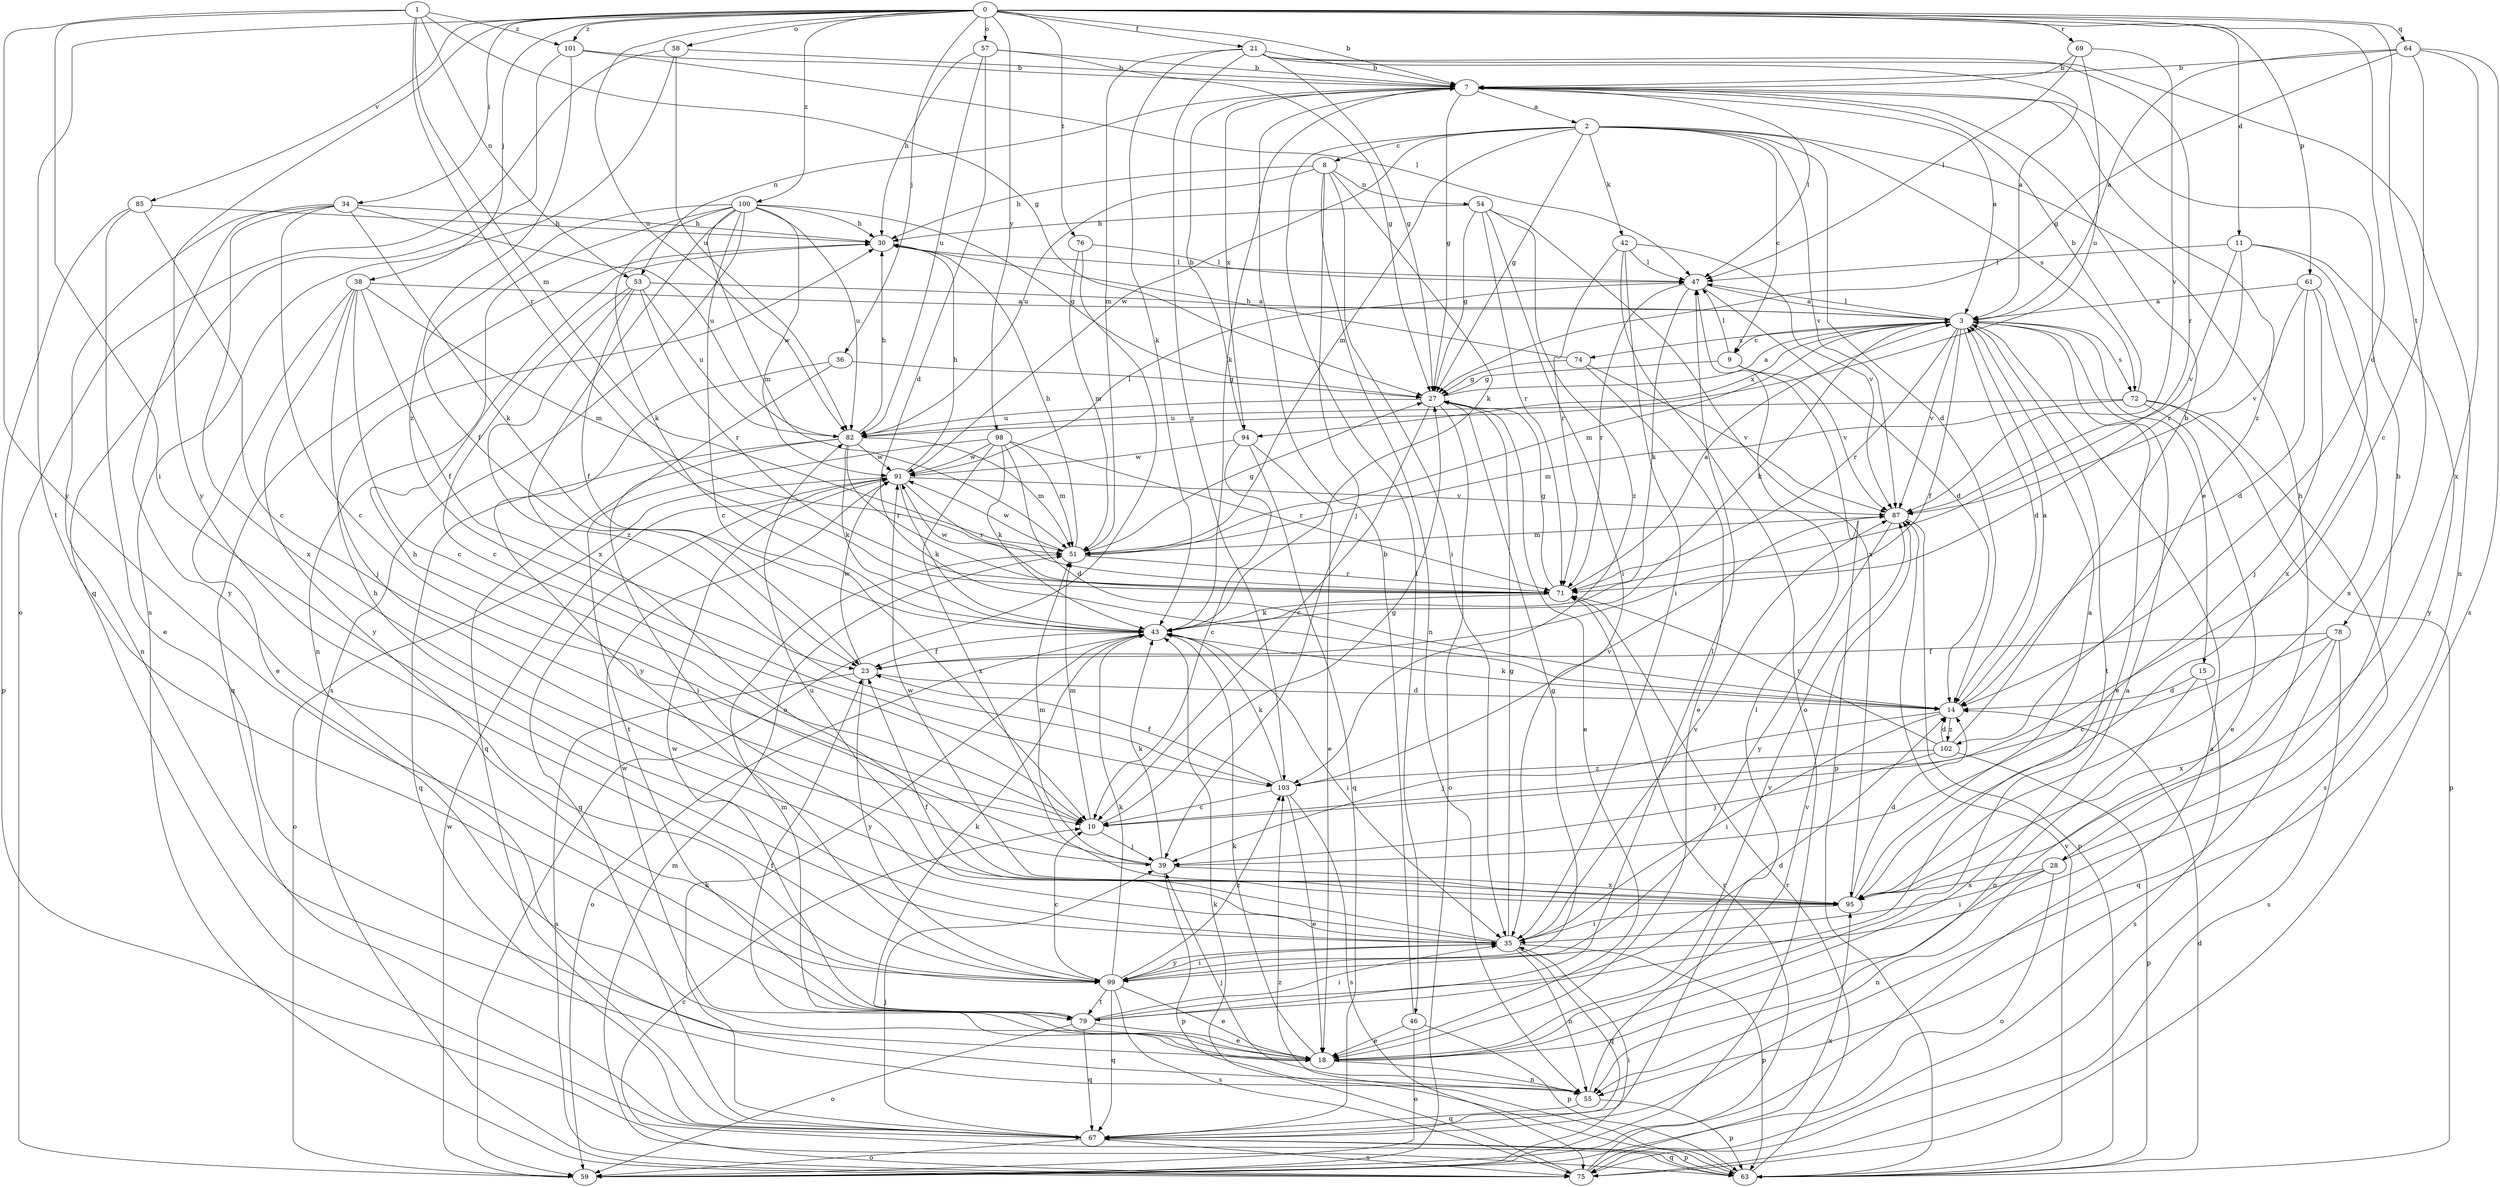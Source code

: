 strict digraph  {
0;
1;
2;
3;
7;
8;
9;
10;
11;
14;
15;
18;
21;
23;
27;
28;
30;
34;
35;
36;
38;
39;
42;
43;
46;
47;
51;
53;
54;
55;
57;
58;
59;
61;
63;
64;
67;
69;
71;
72;
74;
75;
76;
78;
79;
82;
85;
87;
91;
94;
95;
98;
99;
100;
101;
102;
103;
0 -> 7  [label=b];
0 -> 11  [label=d];
0 -> 14  [label=d];
0 -> 21  [label=f];
0 -> 34  [label=i];
0 -> 36  [label=j];
0 -> 38  [label=j];
0 -> 57  [label=o];
0 -> 58  [label=o];
0 -> 61  [label=p];
0 -> 64  [label=q];
0 -> 69  [label=r];
0 -> 76  [label=t];
0 -> 78  [label=t];
0 -> 79  [label=t];
0 -> 82  [label=u];
0 -> 85  [label=v];
0 -> 98  [label=y];
0 -> 99  [label=y];
0 -> 100  [label=z];
0 -> 101  [label=z];
1 -> 27  [label=g];
1 -> 35  [label=i];
1 -> 51  [label=m];
1 -> 53  [label=n];
1 -> 71  [label=r];
1 -> 99  [label=y];
1 -> 101  [label=z];
2 -> 8  [label=c];
2 -> 9  [label=c];
2 -> 14  [label=d];
2 -> 27  [label=g];
2 -> 28  [label=h];
2 -> 42  [label=k];
2 -> 46  [label=l];
2 -> 51  [label=m];
2 -> 72  [label=s];
2 -> 87  [label=v];
2 -> 91  [label=w];
3 -> 9  [label=c];
3 -> 14  [label=d];
3 -> 15  [label=e];
3 -> 18  [label=e];
3 -> 23  [label=f];
3 -> 43  [label=k];
3 -> 47  [label=l];
3 -> 51  [label=m];
3 -> 71  [label=r];
3 -> 72  [label=s];
3 -> 74  [label=s];
3 -> 79  [label=t];
3 -> 87  [label=v];
3 -> 94  [label=x];
7 -> 2  [label=a];
7 -> 3  [label=a];
7 -> 27  [label=g];
7 -> 43  [label=k];
7 -> 47  [label=l];
7 -> 53  [label=n];
7 -> 94  [label=x];
7 -> 102  [label=z];
8 -> 30  [label=h];
8 -> 35  [label=i];
8 -> 39  [label=j];
8 -> 43  [label=k];
8 -> 54  [label=n];
8 -> 55  [label=n];
8 -> 82  [label=u];
9 -> 27  [label=g];
9 -> 47  [label=l];
9 -> 63  [label=p];
9 -> 87  [label=v];
10 -> 27  [label=g];
10 -> 39  [label=j];
10 -> 51  [label=m];
11 -> 47  [label=l];
11 -> 71  [label=r];
11 -> 87  [label=v];
11 -> 95  [label=x];
11 -> 99  [label=y];
14 -> 3  [label=a];
14 -> 35  [label=i];
14 -> 39  [label=j];
14 -> 43  [label=k];
14 -> 102  [label=z];
15 -> 14  [label=d];
15 -> 55  [label=n];
15 -> 75  [label=s];
18 -> 3  [label=a];
18 -> 23  [label=f];
18 -> 43  [label=k];
18 -> 51  [label=m];
18 -> 55  [label=n];
18 -> 87  [label=v];
18 -> 91  [label=w];
21 -> 3  [label=a];
21 -> 7  [label=b];
21 -> 27  [label=g];
21 -> 43  [label=k];
21 -> 51  [label=m];
21 -> 55  [label=n];
21 -> 71  [label=r];
21 -> 103  [label=z];
23 -> 14  [label=d];
23 -> 75  [label=s];
23 -> 91  [label=w];
23 -> 99  [label=y];
27 -> 3  [label=a];
27 -> 10  [label=c];
27 -> 18  [label=e];
27 -> 59  [label=o];
27 -> 82  [label=u];
28 -> 7  [label=b];
28 -> 35  [label=i];
28 -> 55  [label=n];
28 -> 59  [label=o];
28 -> 95  [label=x];
30 -> 47  [label=l];
30 -> 67  [label=q];
34 -> 10  [label=c];
34 -> 30  [label=h];
34 -> 43  [label=k];
34 -> 55  [label=n];
34 -> 82  [label=u];
34 -> 95  [label=x];
34 -> 99  [label=y];
35 -> 23  [label=f];
35 -> 27  [label=g];
35 -> 30  [label=h];
35 -> 55  [label=n];
35 -> 63  [label=p];
35 -> 67  [label=q];
35 -> 82  [label=u];
35 -> 87  [label=v];
35 -> 99  [label=y];
36 -> 27  [label=g];
36 -> 67  [label=q];
36 -> 99  [label=y];
38 -> 3  [label=a];
38 -> 10  [label=c];
38 -> 18  [label=e];
38 -> 23  [label=f];
38 -> 39  [label=j];
38 -> 51  [label=m];
38 -> 99  [label=y];
39 -> 30  [label=h];
39 -> 43  [label=k];
39 -> 51  [label=m];
39 -> 63  [label=p];
39 -> 95  [label=x];
42 -> 35  [label=i];
42 -> 47  [label=l];
42 -> 59  [label=o];
42 -> 71  [label=r];
42 -> 87  [label=v];
43 -> 23  [label=f];
43 -> 35  [label=i];
43 -> 59  [label=o];
46 -> 7  [label=b];
46 -> 18  [label=e];
46 -> 59  [label=o];
46 -> 63  [label=p];
47 -> 3  [label=a];
47 -> 14  [label=d];
47 -> 43  [label=k];
47 -> 71  [label=r];
51 -> 27  [label=g];
51 -> 30  [label=h];
51 -> 71  [label=r];
51 -> 91  [label=w];
53 -> 3  [label=a];
53 -> 10  [label=c];
53 -> 23  [label=f];
53 -> 71  [label=r];
53 -> 82  [label=u];
53 -> 103  [label=z];
54 -> 27  [label=g];
54 -> 30  [label=h];
54 -> 35  [label=i];
54 -> 71  [label=r];
54 -> 95  [label=x];
54 -> 103  [label=z];
55 -> 39  [label=j];
55 -> 63  [label=p];
55 -> 67  [label=q];
55 -> 87  [label=v];
57 -> 7  [label=b];
57 -> 14  [label=d];
57 -> 27  [label=g];
57 -> 30  [label=h];
57 -> 82  [label=u];
58 -> 7  [label=b];
58 -> 59  [label=o];
58 -> 75  [label=s];
58 -> 82  [label=u];
59 -> 3  [label=a];
59 -> 35  [label=i];
59 -> 91  [label=w];
61 -> 3  [label=a];
61 -> 14  [label=d];
61 -> 39  [label=j];
61 -> 87  [label=v];
61 -> 95  [label=x];
63 -> 10  [label=c];
63 -> 14  [label=d];
63 -> 67  [label=q];
63 -> 71  [label=r];
63 -> 87  [label=v];
63 -> 103  [label=z];
64 -> 3  [label=a];
64 -> 7  [label=b];
64 -> 10  [label=c];
64 -> 27  [label=g];
64 -> 75  [label=s];
64 -> 95  [label=x];
67 -> 39  [label=j];
67 -> 43  [label=k];
67 -> 47  [label=l];
67 -> 59  [label=o];
67 -> 63  [label=p];
67 -> 75  [label=s];
69 -> 7  [label=b];
69 -> 47  [label=l];
69 -> 82  [label=u];
69 -> 87  [label=v];
71 -> 3  [label=a];
71 -> 27  [label=g];
71 -> 43  [label=k];
71 -> 91  [label=w];
72 -> 7  [label=b];
72 -> 18  [label=e];
72 -> 51  [label=m];
72 -> 63  [label=p];
72 -> 75  [label=s];
72 -> 82  [label=u];
74 -> 18  [label=e];
74 -> 27  [label=g];
74 -> 30  [label=h];
74 -> 87  [label=v];
75 -> 43  [label=k];
75 -> 51  [label=m];
75 -> 71  [label=r];
75 -> 95  [label=x];
76 -> 47  [label=l];
76 -> 51  [label=m];
76 -> 59  [label=o];
78 -> 10  [label=c];
78 -> 23  [label=f];
78 -> 67  [label=q];
78 -> 75  [label=s];
78 -> 95  [label=x];
79 -> 14  [label=d];
79 -> 18  [label=e];
79 -> 35  [label=i];
79 -> 43  [label=k];
79 -> 47  [label=l];
79 -> 59  [label=o];
79 -> 67  [label=q];
79 -> 91  [label=w];
82 -> 30  [label=h];
82 -> 35  [label=i];
82 -> 43  [label=k];
82 -> 51  [label=m];
82 -> 67  [label=q];
82 -> 71  [label=r];
82 -> 91  [label=w];
85 -> 10  [label=c];
85 -> 18  [label=e];
85 -> 30  [label=h];
85 -> 63  [label=p];
87 -> 51  [label=m];
87 -> 63  [label=p];
87 -> 99  [label=y];
91 -> 30  [label=h];
91 -> 43  [label=k];
91 -> 47  [label=l];
91 -> 59  [label=o];
91 -> 67  [label=q];
91 -> 71  [label=r];
91 -> 87  [label=v];
94 -> 7  [label=b];
94 -> 10  [label=c];
94 -> 18  [label=e];
94 -> 67  [label=q];
94 -> 91  [label=w];
95 -> 3  [label=a];
95 -> 14  [label=d];
95 -> 35  [label=i];
95 -> 91  [label=w];
98 -> 14  [label=d];
98 -> 43  [label=k];
98 -> 51  [label=m];
98 -> 71  [label=r];
98 -> 79  [label=t];
98 -> 91  [label=w];
98 -> 95  [label=x];
99 -> 10  [label=c];
99 -> 18  [label=e];
99 -> 27  [label=g];
99 -> 35  [label=i];
99 -> 43  [label=k];
99 -> 67  [label=q];
99 -> 75  [label=s];
99 -> 79  [label=t];
99 -> 103  [label=z];
100 -> 10  [label=c];
100 -> 23  [label=f];
100 -> 27  [label=g];
100 -> 30  [label=h];
100 -> 43  [label=k];
100 -> 51  [label=m];
100 -> 55  [label=n];
100 -> 75  [label=s];
100 -> 82  [label=u];
100 -> 91  [label=w];
100 -> 95  [label=x];
101 -> 7  [label=b];
101 -> 47  [label=l];
101 -> 67  [label=q];
101 -> 103  [label=z];
102 -> 7  [label=b];
102 -> 14  [label=d];
102 -> 39  [label=j];
102 -> 63  [label=p];
102 -> 71  [label=r];
102 -> 103  [label=z];
103 -> 10  [label=c];
103 -> 18  [label=e];
103 -> 23  [label=f];
103 -> 43  [label=k];
103 -> 75  [label=s];
103 -> 87  [label=v];
}
